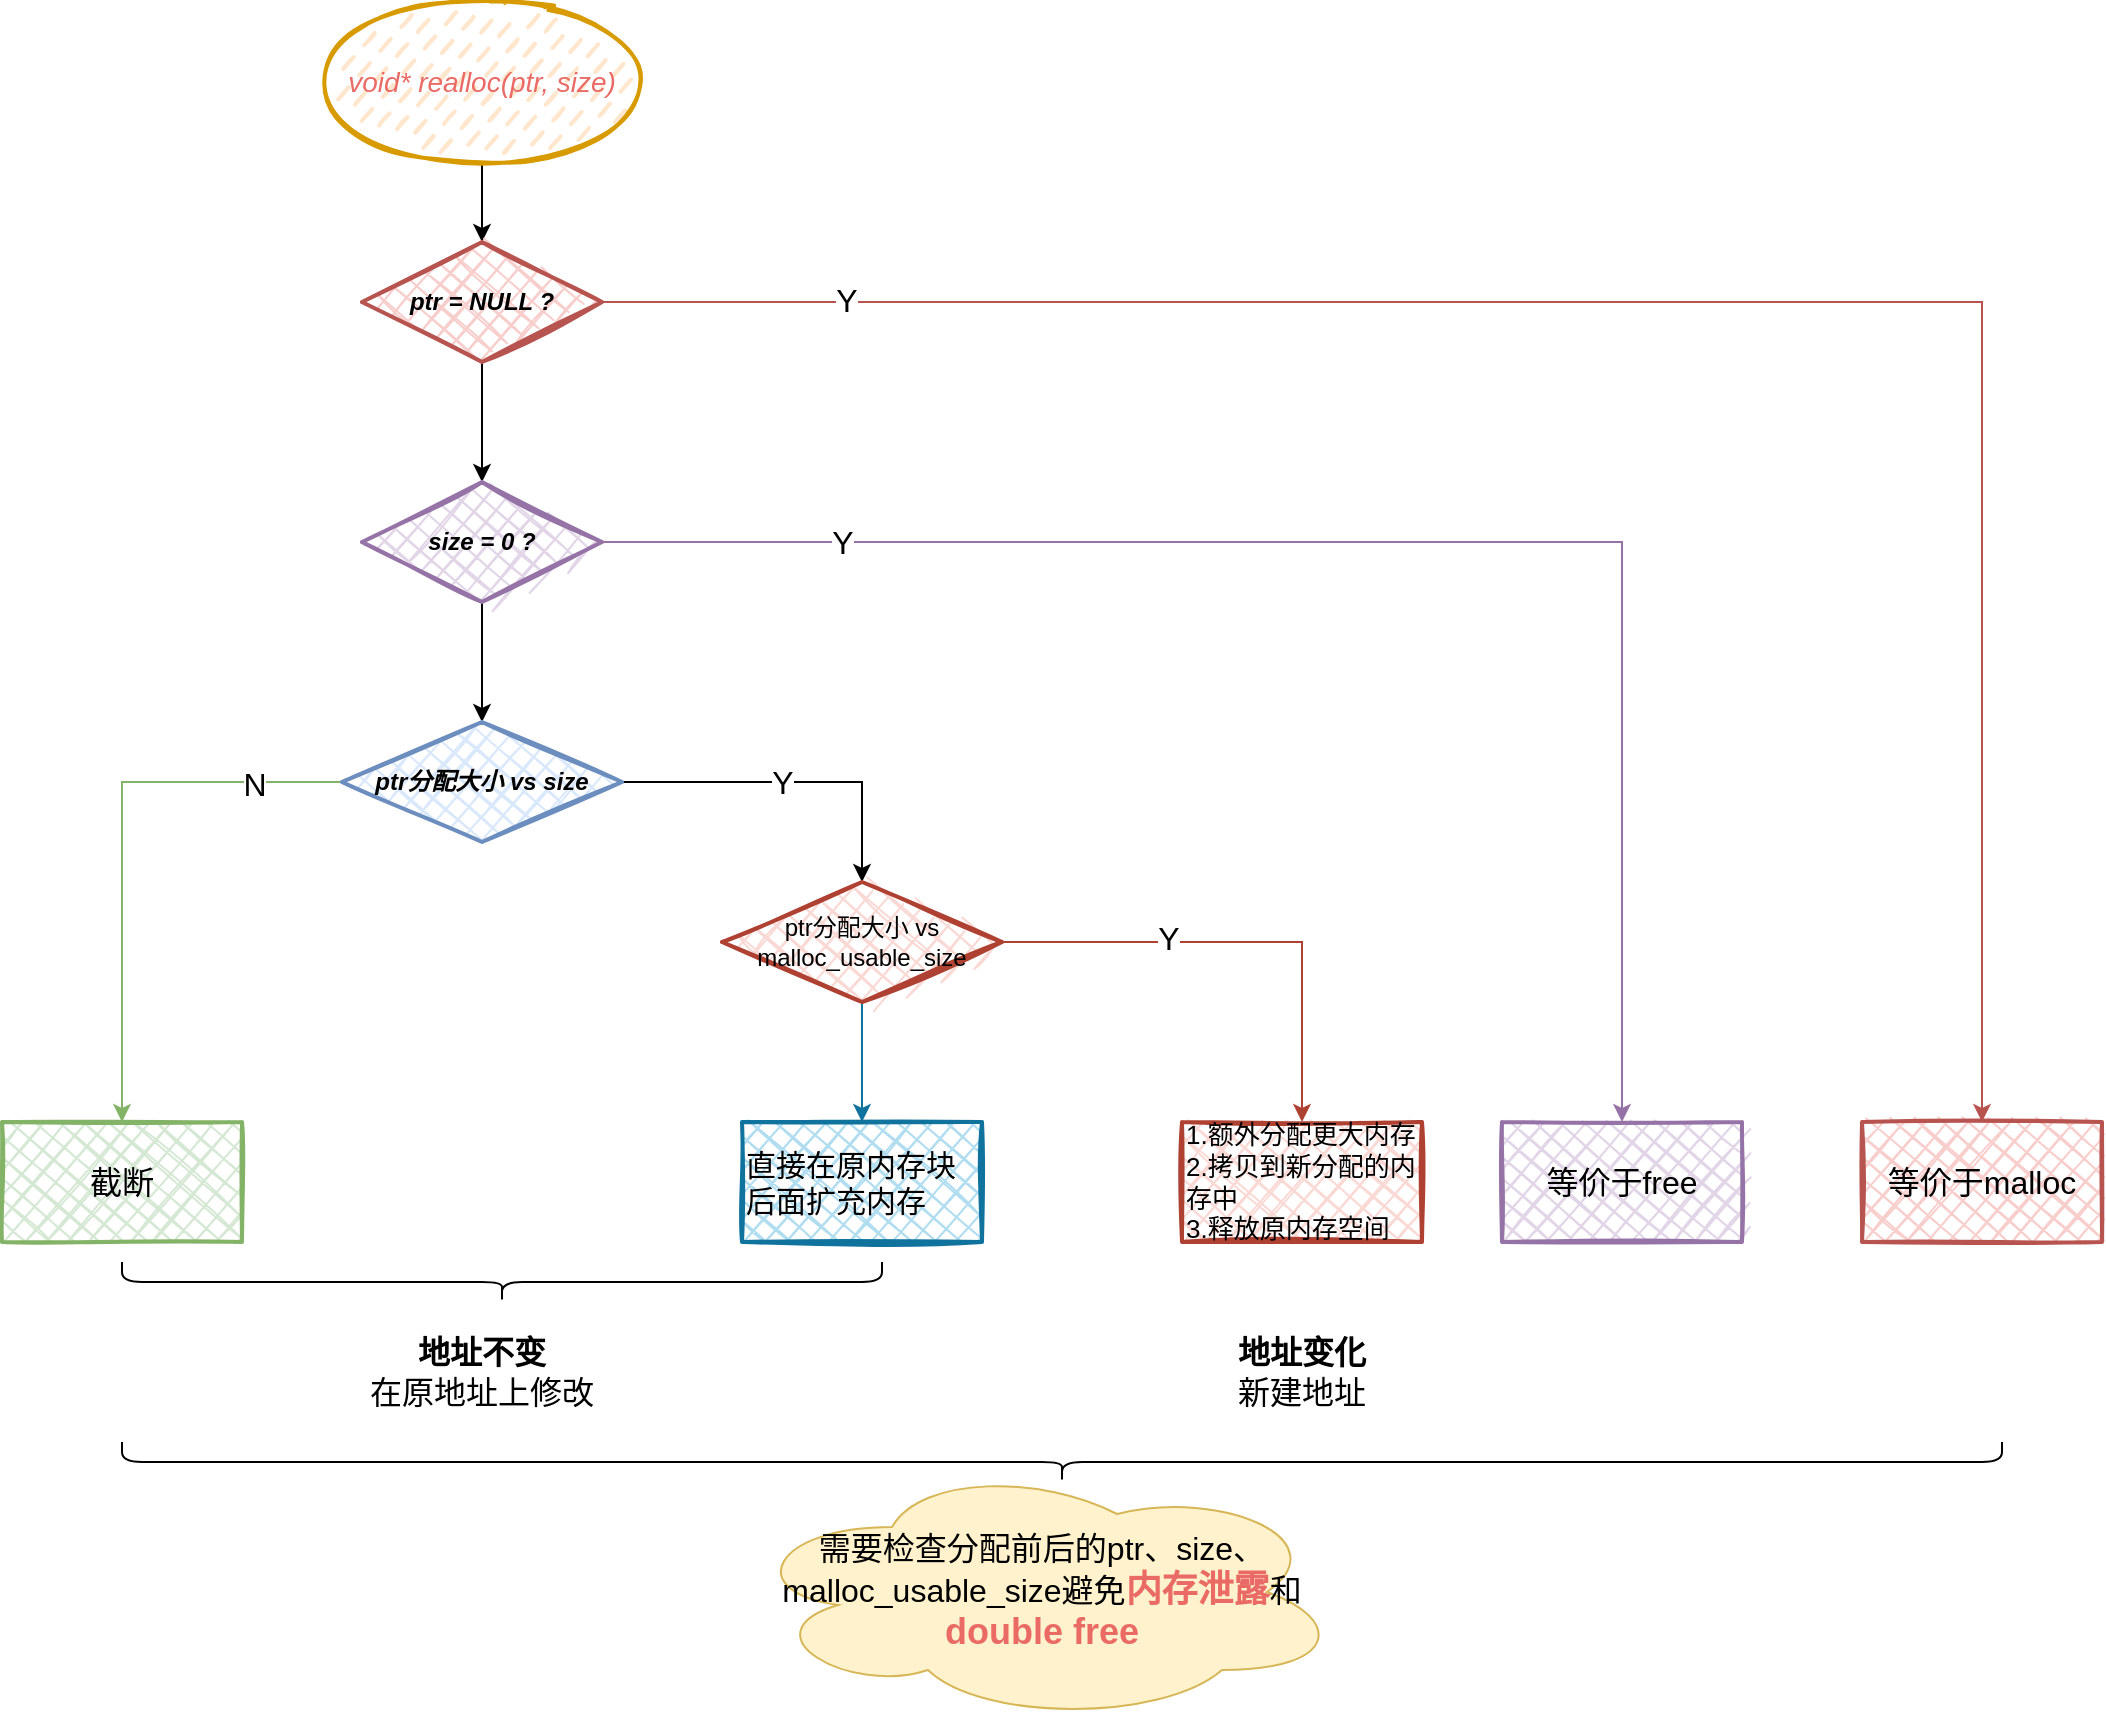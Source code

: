 <mxfile version="14.9.8" type="github">
  <diagram id="F6i8IPUPQSoYvGJRSw4i" name="Page-1">
    <mxGraphModel dx="2200" dy="774" grid="1" gridSize="10" guides="1" tooltips="1" connect="1" arrows="1" fold="1" page="1" pageScale="1" pageWidth="850" pageHeight="1100" math="0" shadow="0">
      <root>
        <mxCell id="0" />
        <mxCell id="1" parent="0" />
        <mxCell id="sIRo5yuXBkOPFxUQ1F9w-11" value="" style="edgeStyle=orthogonalEdgeStyle;rounded=0;orthogonalLoop=1;jettySize=auto;html=1;" parent="1" source="sIRo5yuXBkOPFxUQ1F9w-1" target="sIRo5yuXBkOPFxUQ1F9w-4" edge="1">
          <mxGeometry relative="1" as="geometry" />
        </mxCell>
        <mxCell id="sIRo5yuXBkOPFxUQ1F9w-1" value="&lt;font style=&quot;font-size: 14px&quot; color=&quot;#ea6b66&quot;&gt;&lt;i&gt;void* realloc(ptr, size)&lt;/i&gt;&lt;/font&gt;" style="ellipse;whiteSpace=wrap;html=1;strokeWidth=2;fillWeight=2;hachureGap=8;fillStyle=dashed;sketch=1;fillColor=#ffe6cc;strokeColor=#d79b00;" parent="1" vertex="1">
          <mxGeometry x="80" y="320" width="160" height="80" as="geometry" />
        </mxCell>
        <mxCell id="sIRo5yuXBkOPFxUQ1F9w-8" value="" style="edgeStyle=orthogonalEdgeStyle;rounded=0;orthogonalLoop=1;jettySize=auto;html=1;" parent="1" source="sIRo5yuXBkOPFxUQ1F9w-4" target="sIRo5yuXBkOPFxUQ1F9w-7" edge="1">
          <mxGeometry relative="1" as="geometry">
            <Array as="points">
              <mxPoint x="160" y="540" />
              <mxPoint x="160" y="540" />
            </Array>
          </mxGeometry>
        </mxCell>
        <mxCell id="sIRo5yuXBkOPFxUQ1F9w-26" value="" style="edgeStyle=orthogonalEdgeStyle;rounded=0;orthogonalLoop=1;jettySize=auto;html=1;fillColor=#f8cecc;strokeColor=#b85450;" parent="1" source="sIRo5yuXBkOPFxUQ1F9w-4" target="sIRo5yuXBkOPFxUQ1F9w-25" edge="1">
          <mxGeometry relative="1" as="geometry" />
        </mxCell>
        <mxCell id="sIRo5yuXBkOPFxUQ1F9w-31" value="Y" style="edgeLabel;html=1;align=center;verticalAlign=middle;resizable=0;points=[];fontSize=16;" parent="sIRo5yuXBkOPFxUQ1F9w-26" vertex="1" connectable="0">
          <mxGeometry x="-0.778" y="1" relative="1" as="geometry">
            <mxPoint as="offset" />
          </mxGeometry>
        </mxCell>
        <mxCell id="sIRo5yuXBkOPFxUQ1F9w-4" value="&lt;span&gt;&lt;b&gt;&lt;i&gt;ptr = NULL ?&lt;/i&gt;&lt;/b&gt;&lt;/span&gt;" style="rhombus;whiteSpace=wrap;html=1;strokeWidth=2;fillWeight=-1;hachureGap=8;fillStyle=cross-hatch;sketch=1;fillColor=#f8cecc;strokeColor=#b85450;" parent="1" vertex="1">
          <mxGeometry x="100" y="440" width="120" height="60" as="geometry" />
        </mxCell>
        <mxCell id="sIRo5yuXBkOPFxUQ1F9w-10" value="" style="edgeStyle=orthogonalEdgeStyle;rounded=0;orthogonalLoop=1;jettySize=auto;html=1;" parent="1" source="sIRo5yuXBkOPFxUQ1F9w-7" target="sIRo5yuXBkOPFxUQ1F9w-9" edge="1">
          <mxGeometry relative="1" as="geometry" />
        </mxCell>
        <mxCell id="sIRo5yuXBkOPFxUQ1F9w-28" value="" style="edgeStyle=orthogonalEdgeStyle;rounded=0;orthogonalLoop=1;jettySize=auto;html=1;fillColor=#e1d5e7;strokeColor=#9673a6;" parent="1" source="sIRo5yuXBkOPFxUQ1F9w-7" target="sIRo5yuXBkOPFxUQ1F9w-27" edge="1">
          <mxGeometry relative="1" as="geometry" />
        </mxCell>
        <mxCell id="sIRo5yuXBkOPFxUQ1F9w-33" value="Y" style="edgeLabel;html=1;align=center;verticalAlign=middle;resizable=0;points=[];fontSize=16;" parent="sIRo5yuXBkOPFxUQ1F9w-28" vertex="1" connectable="0">
          <mxGeometry x="-0.69" relative="1" as="geometry">
            <mxPoint x="-4" as="offset" />
          </mxGeometry>
        </mxCell>
        <mxCell id="sIRo5yuXBkOPFxUQ1F9w-7" value="&lt;span&gt;&lt;b&gt;&lt;i&gt;size = 0 ?&lt;/i&gt;&lt;/b&gt;&lt;/span&gt;" style="rhombus;whiteSpace=wrap;html=1;strokeWidth=2;fillWeight=-1;hachureGap=8;fillStyle=cross-hatch;sketch=1;fillColor=#e1d5e7;strokeColor=#9673a6;" parent="1" vertex="1">
          <mxGeometry x="100" y="560" width="120" height="60" as="geometry" />
        </mxCell>
        <mxCell id="sIRo5yuXBkOPFxUQ1F9w-13" value="" style="edgeStyle=orthogonalEdgeStyle;rounded=0;orthogonalLoop=1;jettySize=auto;html=1;fillColor=#d5e8d4;strokeColor=#82b366;" parent="1" source="sIRo5yuXBkOPFxUQ1F9w-9" target="sIRo5yuXBkOPFxUQ1F9w-12" edge="1">
          <mxGeometry relative="1" as="geometry" />
        </mxCell>
        <mxCell id="sIRo5yuXBkOPFxUQ1F9w-41" value="N" style="edgeLabel;html=1;align=center;verticalAlign=middle;resizable=0;points=[];fontSize=16;" parent="sIRo5yuXBkOPFxUQ1F9w-13" vertex="1" connectable="0">
          <mxGeometry x="-0.686" y="1" relative="1" as="geometry">
            <mxPoint as="offset" />
          </mxGeometry>
        </mxCell>
        <mxCell id="sIRo5yuXBkOPFxUQ1F9w-20" value="" style="edgeStyle=orthogonalEdgeStyle;rounded=0;orthogonalLoop=1;jettySize=auto;html=1;" parent="1" source="sIRo5yuXBkOPFxUQ1F9w-9" target="sIRo5yuXBkOPFxUQ1F9w-19" edge="1">
          <mxGeometry relative="1" as="geometry" />
        </mxCell>
        <mxCell id="sIRo5yuXBkOPFxUQ1F9w-38" value="Y" style="edgeLabel;html=1;align=center;verticalAlign=middle;resizable=0;points=[];fontSize=16;" parent="sIRo5yuXBkOPFxUQ1F9w-20" vertex="1" connectable="0">
          <mxGeometry x="-0.059" relative="1" as="geometry">
            <mxPoint as="offset" />
          </mxGeometry>
        </mxCell>
        <mxCell id="sIRo5yuXBkOPFxUQ1F9w-9" value="&lt;b&gt;&lt;i&gt;ptr分配大小 vs size&lt;/i&gt;&lt;/b&gt;" style="rhombus;whiteSpace=wrap;html=1;strokeWidth=2;fillWeight=-1;hachureGap=8;fillStyle=cross-hatch;sketch=1;fillColor=#dae8fc;strokeColor=#6c8ebf;" parent="1" vertex="1">
          <mxGeometry x="90" y="680" width="140" height="60" as="geometry" />
        </mxCell>
        <mxCell id="sIRo5yuXBkOPFxUQ1F9w-12" value="&lt;font style=&quot;font-size: 16px&quot;&gt;截断&lt;/font&gt;" style="whiteSpace=wrap;html=1;strokeWidth=2;fillColor=#d5e8d4;sketch=1;fillWeight=-1;hachureGap=8;fillStyle=cross-hatch;strokeColor=#82b366;" parent="1" vertex="1">
          <mxGeometry x="-80" y="880" width="120" height="60" as="geometry" />
        </mxCell>
        <mxCell id="sIRo5yuXBkOPFxUQ1F9w-22" value="" style="edgeStyle=orthogonalEdgeStyle;rounded=0;orthogonalLoop=1;jettySize=auto;html=1;fillColor=#b1ddf0;strokeColor=#10739e;" parent="1" source="sIRo5yuXBkOPFxUQ1F9w-19" target="sIRo5yuXBkOPFxUQ1F9w-21" edge="1">
          <mxGeometry relative="1" as="geometry" />
        </mxCell>
        <mxCell id="sIRo5yuXBkOPFxUQ1F9w-24" value="" style="edgeStyle=orthogonalEdgeStyle;rounded=0;orthogonalLoop=1;jettySize=auto;html=1;fillColor=#fad9d5;strokeColor=#ae4132;" parent="1" source="sIRo5yuXBkOPFxUQ1F9w-19" target="sIRo5yuXBkOPFxUQ1F9w-23" edge="1">
          <mxGeometry relative="1" as="geometry" />
        </mxCell>
        <mxCell id="sIRo5yuXBkOPFxUQ1F9w-39" value="Y" style="edgeLabel;html=1;align=center;verticalAlign=middle;resizable=0;points=[];fontSize=16;" parent="sIRo5yuXBkOPFxUQ1F9w-24" vertex="1" connectable="0">
          <mxGeometry x="-0.314" y="2" relative="1" as="geometry">
            <mxPoint as="offset" />
          </mxGeometry>
        </mxCell>
        <mxCell id="sIRo5yuXBkOPFxUQ1F9w-19" value="ptr分配大小 vs malloc_usable_size" style="rhombus;whiteSpace=wrap;html=1;strokeWidth=2;fillWeight=-1;hachureGap=8;fillStyle=cross-hatch;sketch=1;fillColor=#fad9d5;strokeColor=#ae4132;" parent="1" vertex="1">
          <mxGeometry x="280" y="760" width="140" height="60" as="geometry" />
        </mxCell>
        <mxCell id="sIRo5yuXBkOPFxUQ1F9w-21" value="&lt;font style=&quot;font-size: 15px&quot;&gt;直接在原内存块后面扩充内存&lt;/font&gt;" style="whiteSpace=wrap;html=1;strokeWidth=2;fillColor=#b1ddf0;sketch=1;fillWeight=-1;hachureGap=8;fillStyle=cross-hatch;align=left;strokeColor=#10739e;" parent="1" vertex="1">
          <mxGeometry x="290" y="880" width="120" height="60" as="geometry" />
        </mxCell>
        <mxCell id="sIRo5yuXBkOPFxUQ1F9w-23" value="&lt;font style=&quot;font-size: 13px&quot;&gt;1.额外分配更大内存&lt;br&gt;&lt;/font&gt;&lt;div style=&quot;font-size: 13px&quot;&gt;&lt;span&gt;&lt;font style=&quot;font-size: 13px&quot;&gt;2.拷贝到新分配的内存中&lt;/font&gt;&lt;/span&gt;&lt;/div&gt;&lt;div style=&quot;font-size: 13px&quot;&gt;&lt;font style=&quot;font-size: 13px&quot;&gt;3.释放原内存空间&lt;/font&gt;&lt;/div&gt;" style="whiteSpace=wrap;html=1;strokeWidth=2;fillColor=#fad9d5;sketch=1;fillWeight=-1;hachureGap=8;fillStyle=cross-hatch;align=left;strokeColor=#ae4132;" parent="1" vertex="1">
          <mxGeometry x="510" y="880" width="120" height="60" as="geometry" />
        </mxCell>
        <mxCell id="sIRo5yuXBkOPFxUQ1F9w-25" value="&lt;font style=&quot;font-size: 16px&quot;&gt;等价于malloc&lt;/font&gt;" style="whiteSpace=wrap;html=1;strokeWidth=2;fillColor=#f8cecc;sketch=1;fillWeight=-1;hachureGap=8;fillStyle=cross-hatch;strokeColor=#b85450;" parent="1" vertex="1">
          <mxGeometry x="850" y="880" width="120" height="60" as="geometry" />
        </mxCell>
        <mxCell id="sIRo5yuXBkOPFxUQ1F9w-27" value="&lt;font style=&quot;font-size: 16px&quot;&gt;等价于free&lt;/font&gt;" style="whiteSpace=wrap;html=1;strokeWidth=2;fillColor=#e1d5e7;sketch=1;fillWeight=-1;hachureGap=8;fillStyle=cross-hatch;strokeColor=#9673a6;" parent="1" vertex="1">
          <mxGeometry x="670" y="880" width="120" height="60" as="geometry" />
        </mxCell>
        <mxCell id="sIRo5yuXBkOPFxUQ1F9w-30" value="" style="shape=curlyBracket;whiteSpace=wrap;html=1;rounded=1;flipH=1;fillColor=none;gradientDirection=south;rotation=90;" parent="1" vertex="1">
          <mxGeometry x="160" y="770" width="20" height="380" as="geometry" />
        </mxCell>
        <mxCell id="sIRo5yuXBkOPFxUQ1F9w-42" value="&lt;b&gt;地址不变&lt;/b&gt;&lt;br&gt;在原地址上修改" style="text;html=1;strokeColor=none;fillColor=none;align=center;verticalAlign=middle;whiteSpace=wrap;rounded=0;fontSize=16;" parent="1" vertex="1">
          <mxGeometry x="80" y="980" width="160" height="50" as="geometry" />
        </mxCell>
        <mxCell id="sIRo5yuXBkOPFxUQ1F9w-43" value="&lt;b&gt;地址变化&lt;/b&gt;&lt;br&gt;新建地址" style="text;html=1;strokeColor=none;fillColor=none;align=center;verticalAlign=middle;whiteSpace=wrap;rounded=0;fontSize=16;" parent="1" vertex="1">
          <mxGeometry x="490" y="980" width="160" height="50" as="geometry" />
        </mxCell>
        <mxCell id="sIRo5yuXBkOPFxUQ1F9w-44" value="" style="shape=curlyBracket;whiteSpace=wrap;html=1;rounded=1;flipH=1;fontSize=16;fillColor=#F19C99;gradientDirection=south;rotation=90;" parent="1" vertex="1">
          <mxGeometry x="440" y="580" width="20" height="940" as="geometry" />
        </mxCell>
        <mxCell id="sIRo5yuXBkOPFxUQ1F9w-45" value="&lt;div&gt;需要检查分配前后的ptr、size、malloc_usable_size避免&lt;b&gt;&lt;font style=&quot;font-size: 18px&quot; color=&quot;#ea6b66&quot;&gt;内存泄露&lt;/font&gt;&lt;/b&gt;和&lt;font style=&quot;font-size: 18px&quot; color=&quot;#ea6b66&quot;&gt;&lt;b&gt;double free&lt;/b&gt;&lt;/font&gt;&lt;/div&gt;" style="ellipse;shape=cloud;whiteSpace=wrap;html=1;fontSize=16;gradientDirection=south;align=center;fillColor=#fff2cc;strokeColor=#d6b656;" parent="1" vertex="1">
          <mxGeometry x="290" y="1050" width="300" height="130" as="geometry" />
        </mxCell>
      </root>
    </mxGraphModel>
  </diagram>
</mxfile>
